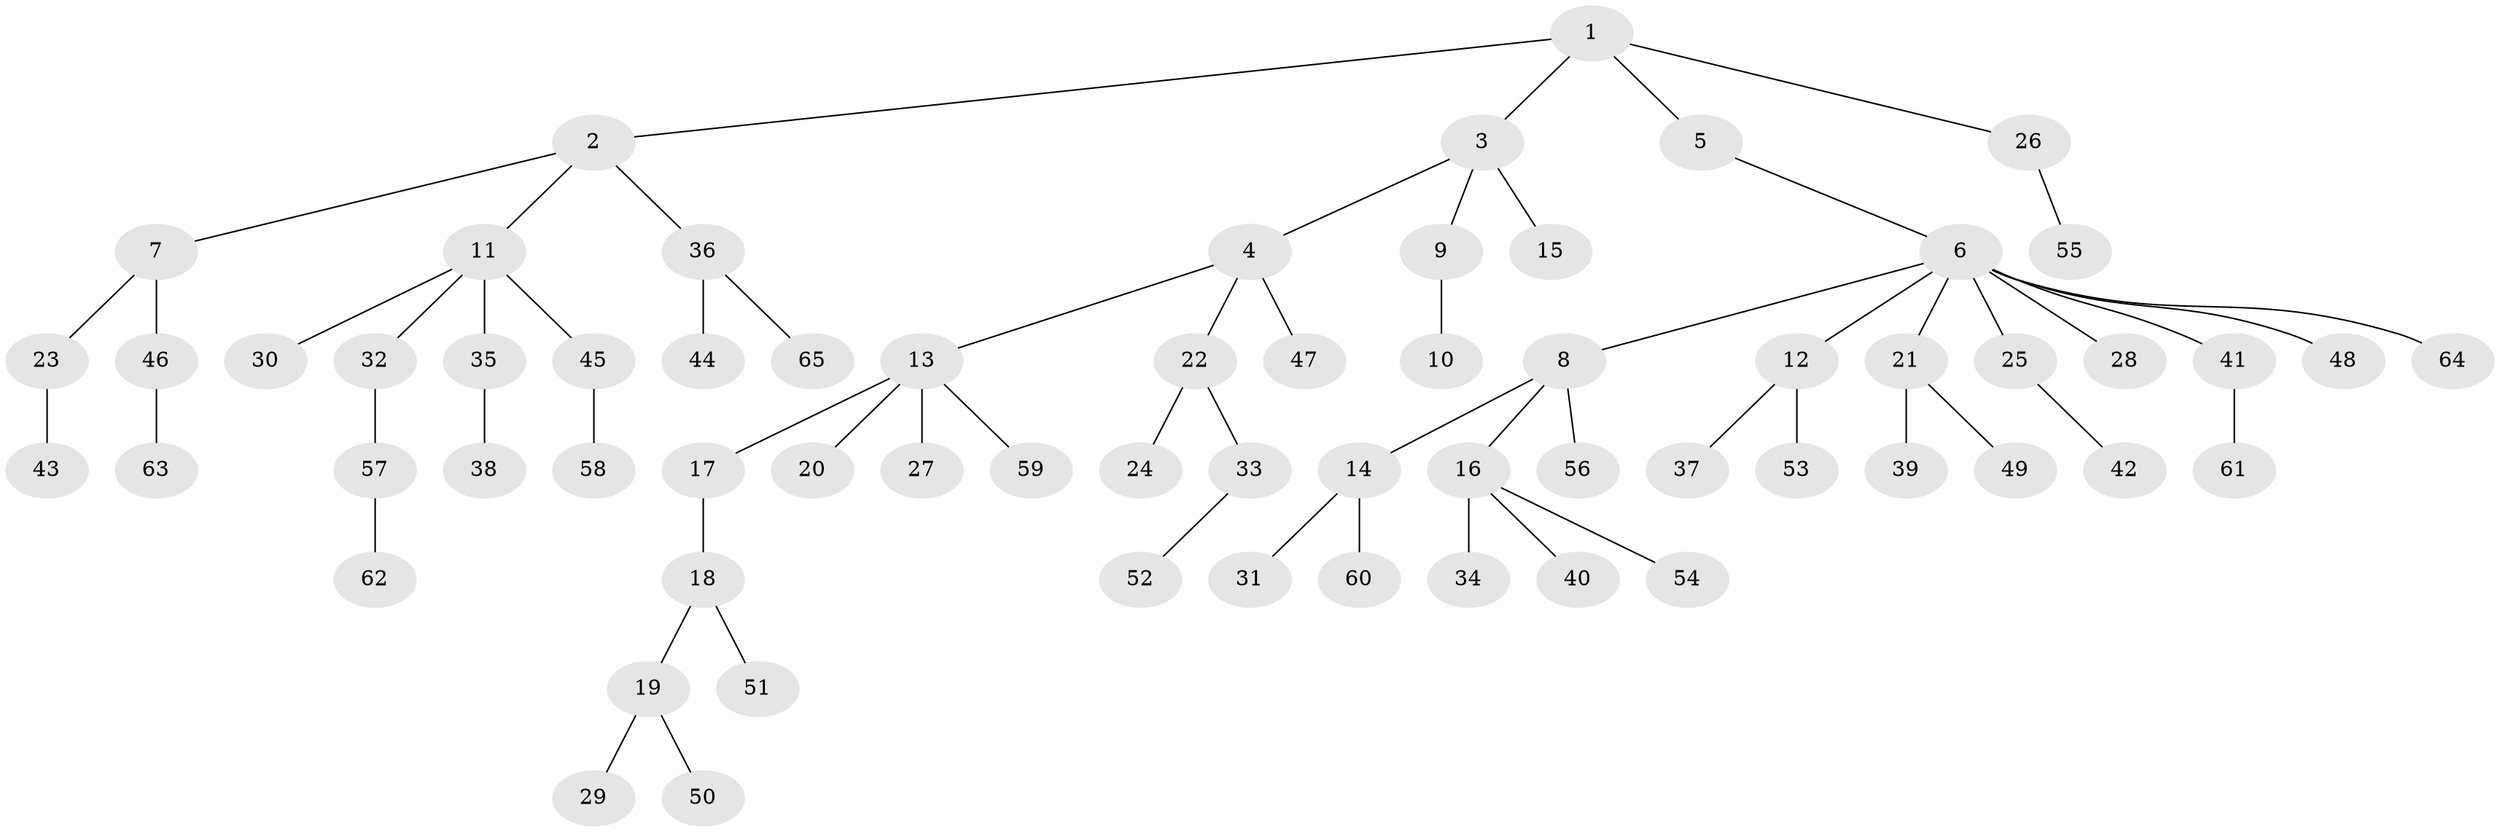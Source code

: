 // coarse degree distribution, {6: 0.023809523809523808, 5: 0.047619047619047616, 3: 0.047619047619047616, 2: 0.23809523809523808, 11: 0.023809523809523808, 1: 0.5952380952380952, 4: 0.023809523809523808}
// Generated by graph-tools (version 1.1) at 2025/52/02/27/25 19:52:09]
// undirected, 65 vertices, 64 edges
graph export_dot {
graph [start="1"]
  node [color=gray90,style=filled];
  1;
  2;
  3;
  4;
  5;
  6;
  7;
  8;
  9;
  10;
  11;
  12;
  13;
  14;
  15;
  16;
  17;
  18;
  19;
  20;
  21;
  22;
  23;
  24;
  25;
  26;
  27;
  28;
  29;
  30;
  31;
  32;
  33;
  34;
  35;
  36;
  37;
  38;
  39;
  40;
  41;
  42;
  43;
  44;
  45;
  46;
  47;
  48;
  49;
  50;
  51;
  52;
  53;
  54;
  55;
  56;
  57;
  58;
  59;
  60;
  61;
  62;
  63;
  64;
  65;
  1 -- 2;
  1 -- 3;
  1 -- 5;
  1 -- 26;
  2 -- 7;
  2 -- 11;
  2 -- 36;
  3 -- 4;
  3 -- 9;
  3 -- 15;
  4 -- 13;
  4 -- 22;
  4 -- 47;
  5 -- 6;
  6 -- 8;
  6 -- 12;
  6 -- 21;
  6 -- 25;
  6 -- 28;
  6 -- 41;
  6 -- 48;
  6 -- 64;
  7 -- 23;
  7 -- 46;
  8 -- 14;
  8 -- 16;
  8 -- 56;
  9 -- 10;
  11 -- 30;
  11 -- 32;
  11 -- 35;
  11 -- 45;
  12 -- 37;
  12 -- 53;
  13 -- 17;
  13 -- 20;
  13 -- 27;
  13 -- 59;
  14 -- 31;
  14 -- 60;
  16 -- 34;
  16 -- 40;
  16 -- 54;
  17 -- 18;
  18 -- 19;
  18 -- 51;
  19 -- 29;
  19 -- 50;
  21 -- 39;
  21 -- 49;
  22 -- 24;
  22 -- 33;
  23 -- 43;
  25 -- 42;
  26 -- 55;
  32 -- 57;
  33 -- 52;
  35 -- 38;
  36 -- 44;
  36 -- 65;
  41 -- 61;
  45 -- 58;
  46 -- 63;
  57 -- 62;
}
